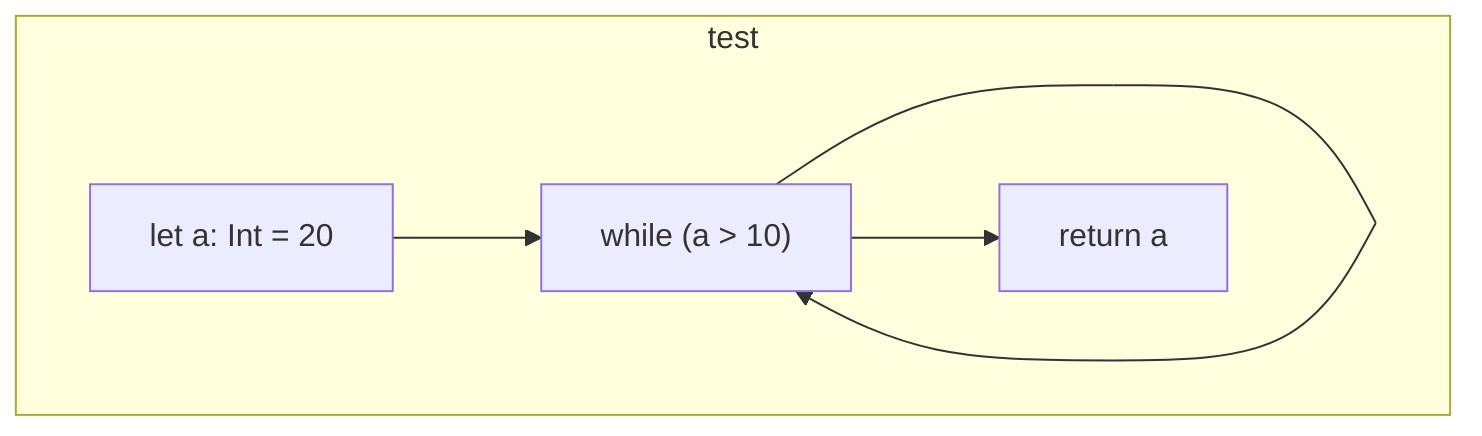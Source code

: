 graph TD
subgraph test
    test_141["let a: Int = 20"]
    test_142["while (a &gt; 10)"]
    test_145["return a"]:::exitNode
    test_141 --> test_142
    test_142 --> test_142
    test_142 --> test_145
end